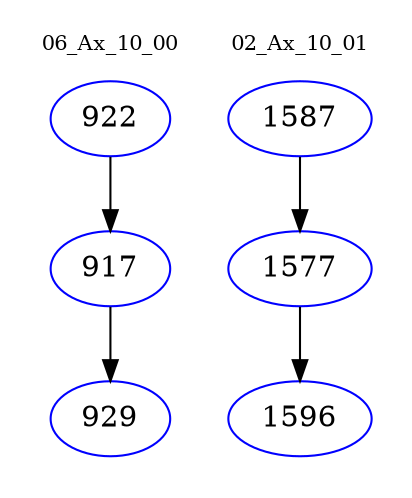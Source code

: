 digraph{
subgraph cluster_0 {
color = white
label = "06_Ax_10_00";
fontsize=10;
T0_922 [label="922", color="blue"]
T0_922 -> T0_917 [color="black"]
T0_917 [label="917", color="blue"]
T0_917 -> T0_929 [color="black"]
T0_929 [label="929", color="blue"]
}
subgraph cluster_1 {
color = white
label = "02_Ax_10_01";
fontsize=10;
T1_1587 [label="1587", color="blue"]
T1_1587 -> T1_1577 [color="black"]
T1_1577 [label="1577", color="blue"]
T1_1577 -> T1_1596 [color="black"]
T1_1596 [label="1596", color="blue"]
}
}
